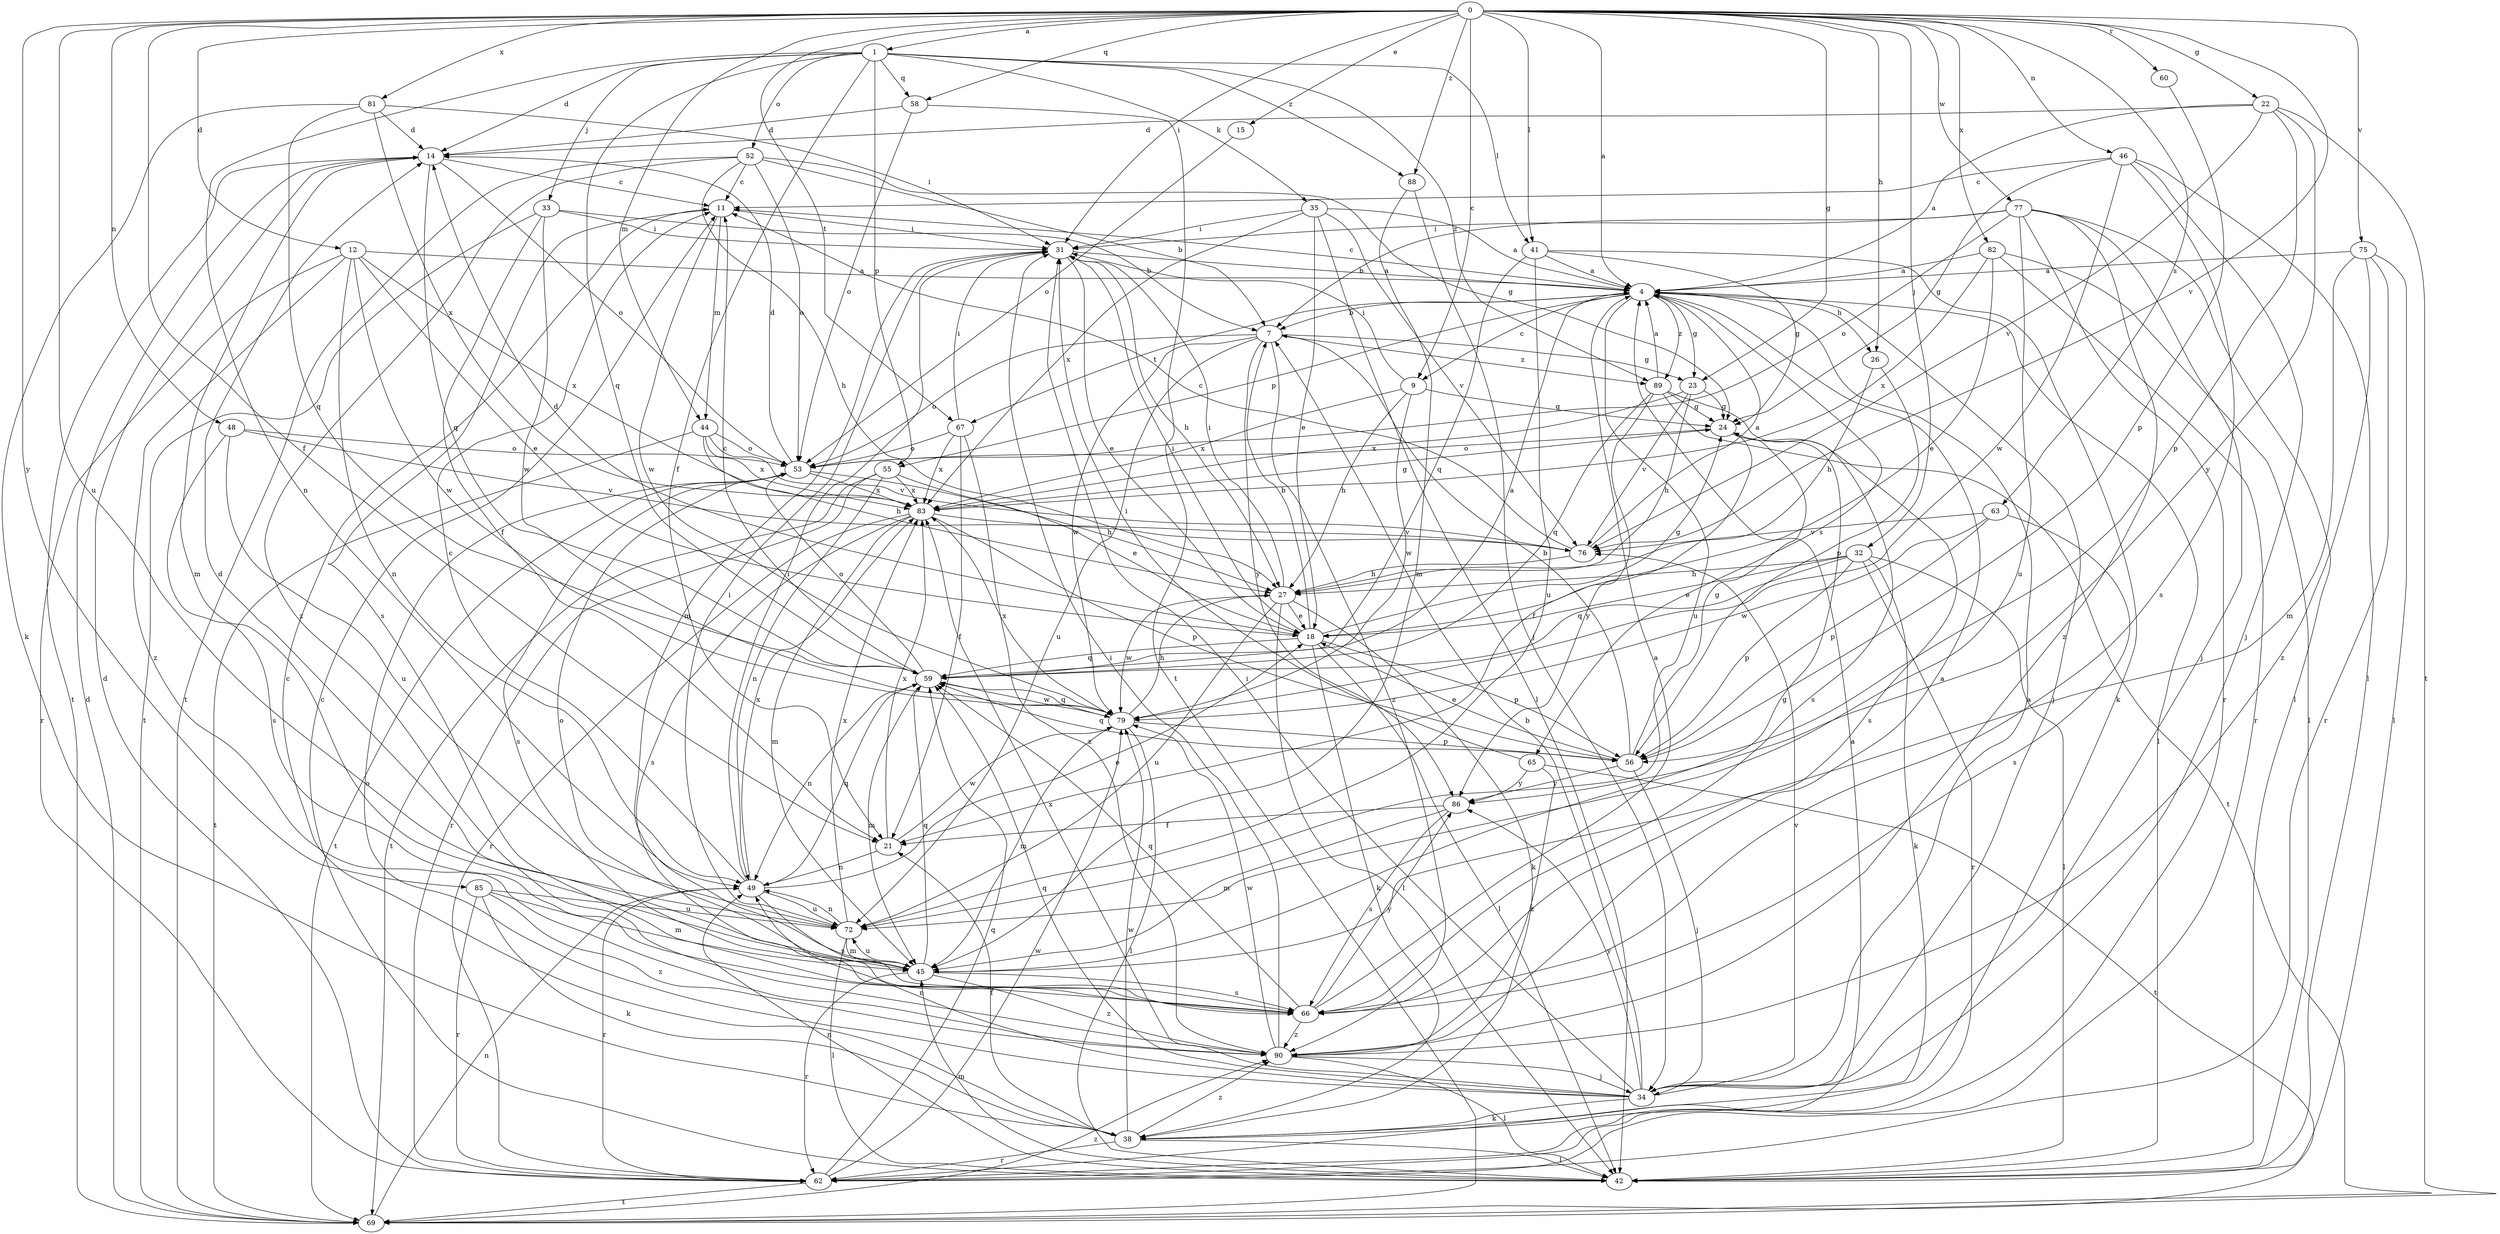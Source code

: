 strict digraph  {
0;
1;
4;
7;
9;
11;
12;
14;
15;
18;
21;
22;
23;
24;
26;
27;
31;
32;
33;
34;
35;
38;
41;
42;
44;
45;
46;
48;
49;
52;
53;
55;
56;
58;
59;
60;
62;
63;
65;
66;
67;
69;
72;
75;
76;
77;
79;
81;
82;
83;
85;
86;
88;
89;
90;
0 -> 1  [label=a];
0 -> 4  [label=a];
0 -> 9  [label=c];
0 -> 12  [label=d];
0 -> 15  [label=e];
0 -> 21  [label=f];
0 -> 22  [label=g];
0 -> 23  [label=g];
0 -> 26  [label=h];
0 -> 31  [label=i];
0 -> 32  [label=j];
0 -> 41  [label=l];
0 -> 44  [label=m];
0 -> 46  [label=n];
0 -> 48  [label=n];
0 -> 58  [label=q];
0 -> 60  [label=r];
0 -> 63  [label=s];
0 -> 67  [label=t];
0 -> 72  [label=u];
0 -> 75  [label=v];
0 -> 76  [label=v];
0 -> 77  [label=w];
0 -> 81  [label=x];
0 -> 82  [label=x];
0 -> 85  [label=y];
0 -> 88  [label=z];
1 -> 14  [label=d];
1 -> 21  [label=f];
1 -> 33  [label=j];
1 -> 35  [label=k];
1 -> 41  [label=l];
1 -> 49  [label=n];
1 -> 52  [label=o];
1 -> 55  [label=p];
1 -> 58  [label=q];
1 -> 59  [label=q];
1 -> 88  [label=z];
1 -> 89  [label=z];
4 -> 7  [label=b];
4 -> 9  [label=c];
4 -> 11  [label=c];
4 -> 23  [label=g];
4 -> 26  [label=h];
4 -> 34  [label=j];
4 -> 42  [label=l];
4 -> 55  [label=p];
4 -> 65  [label=s];
4 -> 67  [label=t];
4 -> 72  [label=u];
4 -> 89  [label=z];
7 -> 23  [label=g];
7 -> 53  [label=o];
7 -> 72  [label=u];
7 -> 79  [label=w];
7 -> 86  [label=y];
7 -> 89  [label=z];
7 -> 90  [label=z];
9 -> 24  [label=g];
9 -> 27  [label=h];
9 -> 31  [label=i];
9 -> 79  [label=w];
9 -> 83  [label=x];
11 -> 31  [label=i];
11 -> 44  [label=m];
11 -> 66  [label=s];
11 -> 79  [label=w];
12 -> 4  [label=a];
12 -> 18  [label=e];
12 -> 49  [label=n];
12 -> 62  [label=r];
12 -> 79  [label=w];
12 -> 83  [label=x];
12 -> 90  [label=z];
14 -> 11  [label=c];
14 -> 45  [label=m];
14 -> 53  [label=o];
14 -> 59  [label=q];
14 -> 69  [label=t];
15 -> 53  [label=o];
18 -> 7  [label=b];
18 -> 14  [label=d];
18 -> 24  [label=g];
18 -> 31  [label=i];
18 -> 38  [label=k];
18 -> 42  [label=l];
18 -> 56  [label=p];
18 -> 59  [label=q];
21 -> 49  [label=n];
21 -> 79  [label=w];
21 -> 83  [label=x];
22 -> 4  [label=a];
22 -> 14  [label=d];
22 -> 56  [label=p];
22 -> 69  [label=t];
22 -> 76  [label=v];
22 -> 86  [label=y];
23 -> 24  [label=g];
23 -> 27  [label=h];
23 -> 76  [label=v];
23 -> 83  [label=x];
24 -> 53  [label=o];
24 -> 66  [label=s];
24 -> 86  [label=y];
26 -> 27  [label=h];
26 -> 56  [label=p];
27 -> 18  [label=e];
27 -> 31  [label=i];
27 -> 38  [label=k];
27 -> 42  [label=l];
27 -> 72  [label=u];
27 -> 79  [label=w];
31 -> 4  [label=a];
31 -> 18  [label=e];
31 -> 27  [label=h];
31 -> 45  [label=m];
32 -> 18  [label=e];
32 -> 27  [label=h];
32 -> 38  [label=k];
32 -> 42  [label=l];
32 -> 56  [label=p];
32 -> 59  [label=q];
32 -> 62  [label=r];
33 -> 7  [label=b];
33 -> 21  [label=f];
33 -> 31  [label=i];
33 -> 69  [label=t];
33 -> 79  [label=w];
34 -> 4  [label=a];
34 -> 7  [label=b];
34 -> 31  [label=i];
34 -> 38  [label=k];
34 -> 49  [label=n];
34 -> 53  [label=o];
34 -> 59  [label=q];
34 -> 76  [label=v];
34 -> 83  [label=x];
34 -> 86  [label=y];
35 -> 4  [label=a];
35 -> 18  [label=e];
35 -> 31  [label=i];
35 -> 42  [label=l];
35 -> 76  [label=v];
35 -> 83  [label=x];
38 -> 11  [label=c];
38 -> 21  [label=f];
38 -> 42  [label=l];
38 -> 62  [label=r];
38 -> 79  [label=w];
38 -> 90  [label=z];
41 -> 4  [label=a];
41 -> 24  [label=g];
41 -> 38  [label=k];
41 -> 59  [label=q];
41 -> 72  [label=u];
42 -> 11  [label=c];
42 -> 45  [label=m];
42 -> 49  [label=n];
44 -> 27  [label=h];
44 -> 53  [label=o];
44 -> 69  [label=t];
44 -> 76  [label=v];
44 -> 83  [label=x];
45 -> 14  [label=d];
45 -> 24  [label=g];
45 -> 53  [label=o];
45 -> 59  [label=q];
45 -> 62  [label=r];
45 -> 66  [label=s];
45 -> 72  [label=u];
45 -> 90  [label=z];
46 -> 11  [label=c];
46 -> 24  [label=g];
46 -> 34  [label=j];
46 -> 42  [label=l];
46 -> 66  [label=s];
46 -> 79  [label=w];
48 -> 53  [label=o];
48 -> 66  [label=s];
48 -> 72  [label=u];
48 -> 76  [label=v];
49 -> 11  [label=c];
49 -> 18  [label=e];
49 -> 31  [label=i];
49 -> 59  [label=q];
49 -> 62  [label=r];
49 -> 66  [label=s];
49 -> 72  [label=u];
49 -> 83  [label=x];
52 -> 7  [label=b];
52 -> 11  [label=c];
52 -> 24  [label=g];
52 -> 27  [label=h];
52 -> 53  [label=o];
52 -> 69  [label=t];
52 -> 90  [label=z];
53 -> 14  [label=d];
53 -> 27  [label=h];
53 -> 66  [label=s];
53 -> 69  [label=t];
53 -> 83  [label=x];
55 -> 18  [label=e];
55 -> 49  [label=n];
55 -> 62  [label=r];
55 -> 69  [label=t];
55 -> 83  [label=x];
56 -> 7  [label=b];
56 -> 18  [label=e];
56 -> 24  [label=g];
56 -> 34  [label=j];
56 -> 59  [label=q];
56 -> 86  [label=y];
58 -> 14  [label=d];
58 -> 53  [label=o];
58 -> 69  [label=t];
59 -> 4  [label=a];
59 -> 11  [label=c];
59 -> 45  [label=m];
59 -> 49  [label=n];
59 -> 53  [label=o];
59 -> 79  [label=w];
60 -> 56  [label=p];
62 -> 4  [label=a];
62 -> 14  [label=d];
62 -> 59  [label=q];
62 -> 69  [label=t];
62 -> 79  [label=w];
63 -> 56  [label=p];
63 -> 66  [label=s];
63 -> 76  [label=v];
63 -> 79  [label=w];
65 -> 31  [label=i];
65 -> 69  [label=t];
65 -> 86  [label=y];
65 -> 90  [label=z];
66 -> 4  [label=a];
66 -> 59  [label=q];
66 -> 86  [label=y];
66 -> 90  [label=z];
67 -> 21  [label=f];
67 -> 31  [label=i];
67 -> 53  [label=o];
67 -> 83  [label=x];
67 -> 90  [label=z];
69 -> 14  [label=d];
69 -> 49  [label=n];
69 -> 90  [label=z];
72 -> 31  [label=i];
72 -> 42  [label=l];
72 -> 45  [label=m];
72 -> 49  [label=n];
72 -> 83  [label=x];
75 -> 4  [label=a];
75 -> 42  [label=l];
75 -> 45  [label=m];
75 -> 62  [label=r];
75 -> 90  [label=z];
76 -> 4  [label=a];
76 -> 11  [label=c];
76 -> 27  [label=h];
77 -> 7  [label=b];
77 -> 31  [label=i];
77 -> 34  [label=j];
77 -> 42  [label=l];
77 -> 53  [label=o];
77 -> 62  [label=r];
77 -> 72  [label=u];
77 -> 90  [label=z];
79 -> 27  [label=h];
79 -> 42  [label=l];
79 -> 45  [label=m];
79 -> 56  [label=p];
79 -> 59  [label=q];
79 -> 83  [label=x];
81 -> 14  [label=d];
81 -> 31  [label=i];
81 -> 38  [label=k];
81 -> 59  [label=q];
81 -> 83  [label=x];
82 -> 4  [label=a];
82 -> 18  [label=e];
82 -> 42  [label=l];
82 -> 62  [label=r];
82 -> 83  [label=x];
83 -> 24  [label=g];
83 -> 45  [label=m];
83 -> 56  [label=p];
83 -> 62  [label=r];
83 -> 66  [label=s];
83 -> 76  [label=v];
85 -> 38  [label=k];
85 -> 45  [label=m];
85 -> 62  [label=r];
85 -> 72  [label=u];
85 -> 90  [label=z];
86 -> 21  [label=f];
86 -> 45  [label=m];
86 -> 66  [label=s];
88 -> 34  [label=j];
88 -> 45  [label=m];
89 -> 4  [label=a];
89 -> 21  [label=f];
89 -> 24  [label=g];
89 -> 59  [label=q];
89 -> 66  [label=s];
89 -> 69  [label=t];
90 -> 4  [label=a];
90 -> 31  [label=i];
90 -> 34  [label=j];
90 -> 42  [label=l];
90 -> 79  [label=w];
}
